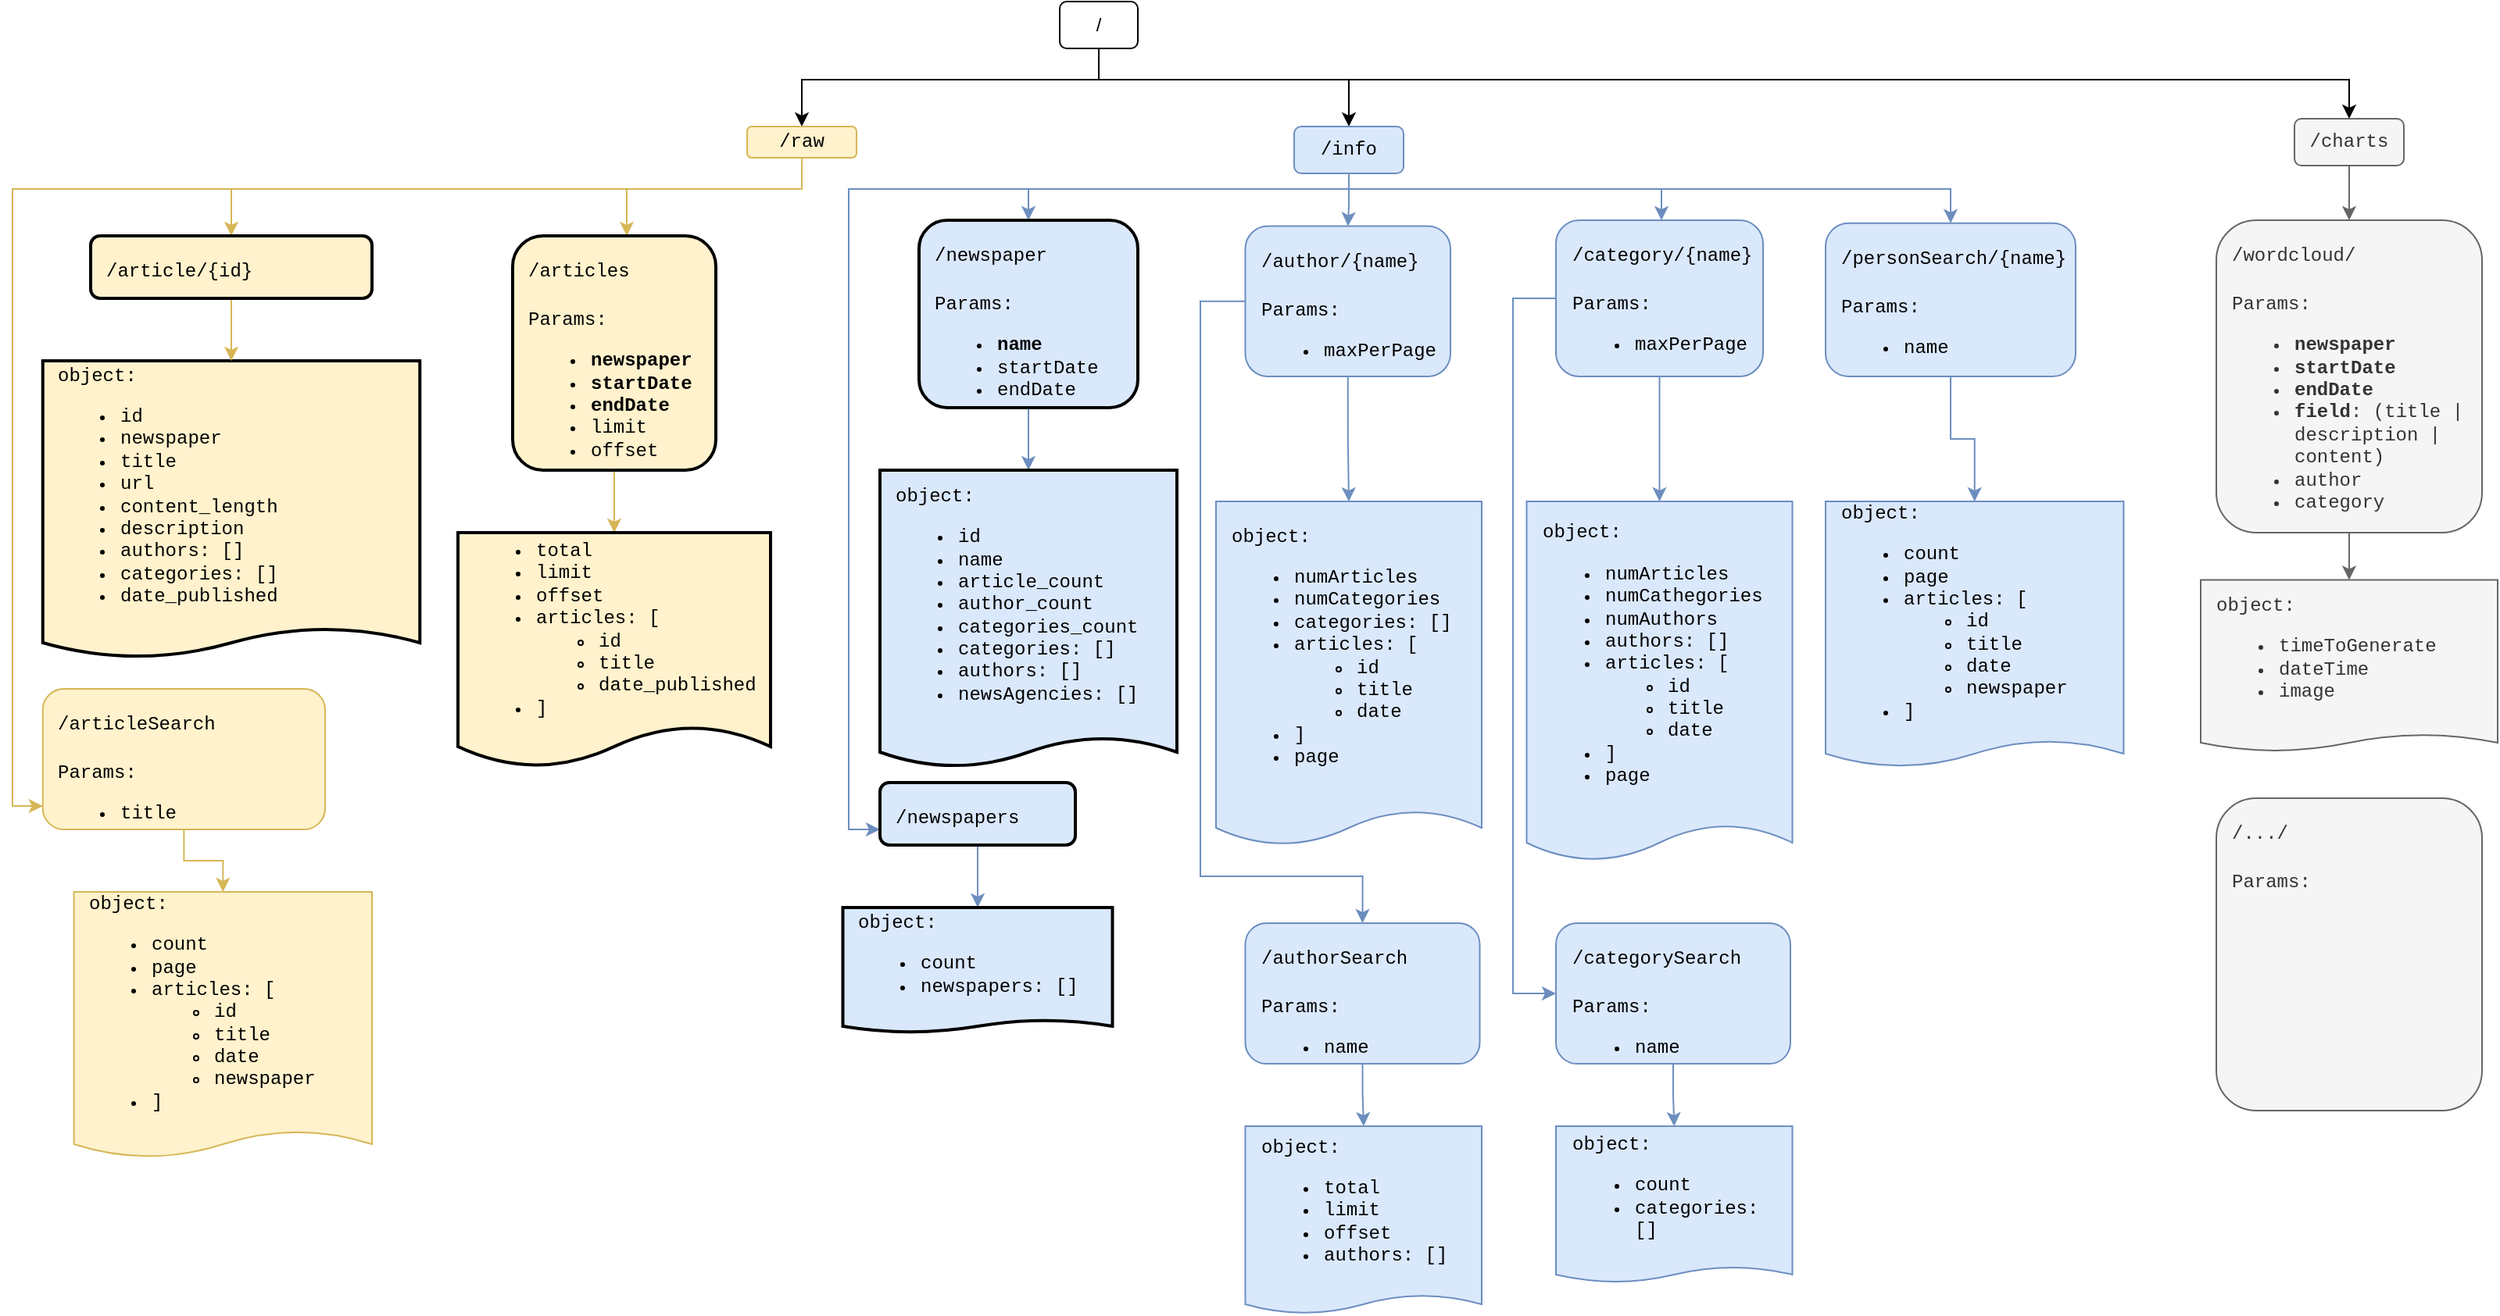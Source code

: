 <mxfile version="21.7.5" type="device" pages="2">
  <diagram name="endpoints-map" id="2c0d36ab-eaac-3732-788b-9136903baeff">
    <mxGraphModel dx="3187.5" dy="805" grid="1" gridSize="10" guides="1" tooltips="1" connect="1" arrows="0" fold="1" page="1" pageScale="1.5" pageWidth="1169" pageHeight="827" background="none" math="0" shadow="0">
      <root>
        <mxCell id="0" />
        <mxCell id="1" parent="0" />
        <mxCell id="FMw90j4V7oVWt1J_6NKN-136" style="edgeStyle=orthogonalEdgeStyle;rounded=0;orthogonalLoop=1;jettySize=auto;html=1;" parent="1" source="FMw90j4V7oVWt1J_6NKN-123" target="FMw90j4V7oVWt1J_6NKN-126" edge="1">
          <mxGeometry relative="1" as="geometry">
            <Array as="points">
              <mxPoint x="685" y="130" />
              <mxPoint x="495" y="130" />
            </Array>
          </mxGeometry>
        </mxCell>
        <mxCell id="FMw90j4V7oVWt1J_6NKN-141" style="edgeStyle=orthogonalEdgeStyle;rounded=0;orthogonalLoop=1;jettySize=auto;html=1;" parent="1" source="FMw90j4V7oVWt1J_6NKN-123" target="FMw90j4V7oVWt1J_6NKN-139" edge="1">
          <mxGeometry relative="1" as="geometry">
            <Array as="points">
              <mxPoint x="685" y="130" />
              <mxPoint x="845" y="130" />
            </Array>
          </mxGeometry>
        </mxCell>
        <mxCell id="FMw90j4V7oVWt1J_6NKN-183" style="edgeStyle=orthogonalEdgeStyle;rounded=0;orthogonalLoop=1;jettySize=auto;html=1;exitX=0.5;exitY=1;exitDx=0;exitDy=0;entryX=0.5;entryY=0;entryDx=0;entryDy=0;" parent="1" source="FMw90j4V7oVWt1J_6NKN-123" target="FMw90j4V7oVWt1J_6NKN-182" edge="1">
          <mxGeometry relative="1" as="geometry">
            <Array as="points">
              <mxPoint x="685" y="130" />
              <mxPoint x="1485" y="130" />
            </Array>
          </mxGeometry>
        </mxCell>
        <mxCell id="FMw90j4V7oVWt1J_6NKN-123" value="/" style="rounded=1;whiteSpace=wrap;html=1;" parent="1" vertex="1">
          <mxGeometry x="660" y="80" width="50" height="30" as="geometry" />
        </mxCell>
        <mxCell id="FMw90j4V7oVWt1J_6NKN-134" style="edgeStyle=orthogonalEdgeStyle;rounded=0;orthogonalLoop=1;jettySize=auto;html=1;entryX=0.5;entryY=0;entryDx=0;entryDy=0;exitX=0.5;exitY=1;exitDx=0;exitDy=0;fillColor=#fff2cc;strokeColor=#d6b656;" parent="1" source="FMw90j4V7oVWt1J_6NKN-126" target="FMw90j4V7oVWt1J_6NKN-131" edge="1">
          <mxGeometry relative="1" as="geometry">
            <Array as="points">
              <mxPoint x="495" y="200" />
              <mxPoint x="130" y="200" />
            </Array>
          </mxGeometry>
        </mxCell>
        <mxCell id="FMw90j4V7oVWt1J_6NKN-135" style="edgeStyle=orthogonalEdgeStyle;rounded=0;orthogonalLoop=1;jettySize=auto;html=1;fillColor=#fff2cc;strokeColor=#d6b656;" parent="1" source="FMw90j4V7oVWt1J_6NKN-126" target="FMw90j4V7oVWt1J_6NKN-127" edge="1">
          <mxGeometry relative="1" as="geometry">
            <Array as="points">
              <mxPoint x="495" y="200" />
              <mxPoint x="383" y="200" />
            </Array>
          </mxGeometry>
        </mxCell>
        <mxCell id="FMw90j4V7oVWt1J_6NKN-163" style="edgeStyle=orthogonalEdgeStyle;rounded=0;orthogonalLoop=1;jettySize=auto;html=1;exitX=0.5;exitY=1;exitDx=0;exitDy=0;fillColor=#fff2cc;strokeColor=#d6b656;" parent="1" source="FMw90j4V7oVWt1J_6NKN-126" target="FMw90j4V7oVWt1J_6NKN-162" edge="1">
          <mxGeometry relative="1" as="geometry">
            <Array as="points">
              <mxPoint x="495" y="200" />
              <mxPoint x="-10" y="200" />
              <mxPoint x="-10" y="595" />
            </Array>
          </mxGeometry>
        </mxCell>
        <mxCell id="FMw90j4V7oVWt1J_6NKN-126" value="/raw" style="rounded=1;whiteSpace=wrap;html=1;fontFamily=Courier New;fillColor=#fff2cc;strokeColor=#d6b656;" parent="1" vertex="1">
          <mxGeometry x="460" y="160" width="70" height="20" as="geometry" />
        </mxCell>
        <mxCell id="FMw90j4V7oVWt1J_6NKN-138" style="edgeStyle=orthogonalEdgeStyle;rounded=0;orthogonalLoop=1;jettySize=auto;html=1;fillColor=#fff2cc;strokeColor=#d6b656;" parent="1" source="FMw90j4V7oVWt1J_6NKN-127" target="FMw90j4V7oVWt1J_6NKN-137" edge="1">
          <mxGeometry relative="1" as="geometry" />
        </mxCell>
        <mxCell id="FMw90j4V7oVWt1J_6NKN-127" value="&lt;font face=&quot;Courier New&quot;&gt;/articles&lt;br&gt;&lt;br&gt;Params:&lt;br&gt;&lt;ul&gt;&lt;li&gt;&lt;font face=&quot;Courier New&quot;&gt;&lt;b&gt;newspaper&lt;/b&gt;&lt;/font&gt;&lt;/li&gt;&lt;li&gt;&lt;b&gt;startDate&lt;/b&gt;&lt;/li&gt;&lt;li&gt;&lt;b&gt;endDate&lt;/b&gt;&lt;/li&gt;&lt;li&gt;limit&lt;/li&gt;&lt;li&gt;offset&lt;/li&gt;&lt;/ul&gt;&lt;/font&gt;" style="rounded=1;whiteSpace=wrap;html=1;align=left;horizontal=1;verticalAlign=top;spacing=10;fillColor=#fff2cc;strokeColor=#000000;strokeWidth=2;" parent="1" vertex="1">
          <mxGeometry x="310" y="230" width="130" height="150" as="geometry" />
        </mxCell>
        <mxCell id="FMw90j4V7oVWt1J_6NKN-130" value="object:&lt;br&gt;&lt;ul&gt;&lt;li&gt;id&lt;/li&gt;&lt;li&gt;newspaper&lt;/li&gt;&lt;li&gt;title&lt;/li&gt;&lt;li&gt;url&lt;/li&gt;&lt;li&gt;content_length&lt;/li&gt;&lt;li&gt;description&lt;/li&gt;&lt;li&gt;authors: []&lt;/li&gt;&lt;li&gt;categories: []&lt;/li&gt;&lt;li&gt;date_published&lt;/li&gt;&lt;/ul&gt;" style="shape=document;whiteSpace=wrap;html=1;boundedLbl=1;align=left;spacing=10;fontFamily=Courier New;size=0.1;fillColor=#fff2cc;strokeColor=#000000;strokeWidth=2;" parent="1" vertex="1">
          <mxGeometry x="9.38" y="310" width="241.25" height="190" as="geometry" />
        </mxCell>
        <mxCell id="FMw90j4V7oVWt1J_6NKN-132" style="edgeStyle=orthogonalEdgeStyle;rounded=0;orthogonalLoop=1;jettySize=auto;html=1;entryX=0.5;entryY=0;entryDx=0;entryDy=0;fillColor=#fff2cc;strokeColor=#d6b656;" parent="1" source="FMw90j4V7oVWt1J_6NKN-131" target="FMw90j4V7oVWt1J_6NKN-130" edge="1">
          <mxGeometry relative="1" as="geometry" />
        </mxCell>
        <mxCell id="FMw90j4V7oVWt1J_6NKN-131" value="&lt;font face=&quot;Courier New&quot;&gt;/article/{id}&lt;br&gt;&lt;/font&gt;" style="rounded=1;whiteSpace=wrap;html=1;align=left;horizontal=1;verticalAlign=top;spacing=10;fillColor=#fff2cc;strokeColor=#000000;strokeWidth=2;" parent="1" vertex="1">
          <mxGeometry x="40" y="230" width="180" height="40" as="geometry" />
        </mxCell>
        <mxCell id="FMw90j4V7oVWt1J_6NKN-137" value="&lt;ul&gt;&lt;li&gt;total&lt;/li&gt;&lt;li&gt;limit&lt;/li&gt;&lt;li&gt;offset&lt;/li&gt;&lt;li&gt;articles: [&lt;/li&gt;&lt;ul&gt;&lt;li&gt;id&lt;/li&gt;&lt;li&gt;title&lt;/li&gt;&lt;li&gt;date_published&lt;/li&gt;&lt;/ul&gt;&lt;li&gt;]&lt;/li&gt;&lt;/ul&gt;" style="shape=document;whiteSpace=wrap;html=1;boundedLbl=1;align=left;spacing=10;fontFamily=Courier New;size=0.174;fillColor=#fff2cc;strokeColor=#000000;strokeWidth=2;" parent="1" vertex="1">
          <mxGeometry x="275" y="420" width="200" height="150" as="geometry" />
        </mxCell>
        <mxCell id="FMw90j4V7oVWt1J_6NKN-146" style="edgeStyle=orthogonalEdgeStyle;rounded=0;orthogonalLoop=1;jettySize=auto;html=1;entryX=0.5;entryY=0;entryDx=0;entryDy=0;fillColor=#dae8fc;strokeColor=#6c8ebf;" parent="1" source="FMw90j4V7oVWt1J_6NKN-139" target="FMw90j4V7oVWt1J_6NKN-140" edge="1">
          <mxGeometry relative="1" as="geometry">
            <Array as="points">
              <mxPoint x="845" y="200" />
              <mxPoint x="640" y="200" />
            </Array>
          </mxGeometry>
        </mxCell>
        <mxCell id="FMw90j4V7oVWt1J_6NKN-155" style="edgeStyle=orthogonalEdgeStyle;rounded=0;orthogonalLoop=1;jettySize=auto;html=1;exitX=0.5;exitY=1;exitDx=0;exitDy=0;fillColor=#dae8fc;strokeColor=#6c8ebf;" parent="1" source="FMw90j4V7oVWt1J_6NKN-139" target="FMw90j4V7oVWt1J_6NKN-147" edge="1">
          <mxGeometry relative="1" as="geometry" />
        </mxCell>
        <mxCell id="FMw90j4V7oVWt1J_6NKN-160" style="edgeStyle=orthogonalEdgeStyle;rounded=0;orthogonalLoop=1;jettySize=auto;html=1;exitX=0.5;exitY=1;exitDx=0;exitDy=0;fillColor=#dae8fc;strokeColor=#6c8ebf;" parent="1" source="FMw90j4V7oVWt1J_6NKN-139" target="FMw90j4V7oVWt1J_6NKN-157" edge="1">
          <mxGeometry relative="1" as="geometry">
            <Array as="points">
              <mxPoint x="845" y="200" />
              <mxPoint x="1045" y="200" />
            </Array>
          </mxGeometry>
        </mxCell>
        <mxCell id="FMw90j4V7oVWt1J_6NKN-179" style="edgeStyle=orthogonalEdgeStyle;rounded=0;orthogonalLoop=1;jettySize=auto;html=1;exitX=0.5;exitY=1;exitDx=0;exitDy=0;fillColor=#dae8fc;strokeColor=#6c8ebf;" parent="1" source="FMw90j4V7oVWt1J_6NKN-139" target="FMw90j4V7oVWt1J_6NKN-161" edge="1">
          <mxGeometry relative="1" as="geometry">
            <Array as="points">
              <mxPoint x="845" y="200" />
              <mxPoint x="1230" y="200" />
            </Array>
          </mxGeometry>
        </mxCell>
        <mxCell id="FMw90j4V7oVWt1J_6NKN-139" value="/info" style="rounded=1;whiteSpace=wrap;fontFamily=Courier New;fillColor=#dae8fc;strokeColor=#6c8ebf;" parent="1" vertex="1">
          <mxGeometry x="810" y="160" width="70" height="30" as="geometry" />
        </mxCell>
        <mxCell id="FMw90j4V7oVWt1J_6NKN-145" style="edgeStyle=orthogonalEdgeStyle;rounded=0;orthogonalLoop=1;jettySize=auto;html=1;fillColor=#dae8fc;strokeColor=#6c8ebf;" parent="1" source="FMw90j4V7oVWt1J_6NKN-140" target="FMw90j4V7oVWt1J_6NKN-143" edge="1">
          <mxGeometry relative="1" as="geometry" />
        </mxCell>
        <mxCell id="FMw90j4V7oVWt1J_6NKN-171" style="edgeStyle=orthogonalEdgeStyle;rounded=0;orthogonalLoop=1;jettySize=auto;html=1;entryX=0;entryY=0.75;entryDx=0;entryDy=0;fillColor=#dae8fc;strokeColor=#6c8ebf;" parent="1" target="FMw90j4V7oVWt1J_6NKN-169" edge="1">
          <mxGeometry relative="1" as="geometry">
            <mxPoint x="845" y="190" as="sourcePoint" />
            <Array as="points">
              <mxPoint x="845" y="200" />
              <mxPoint x="525" y="200" />
              <mxPoint x="525" y="610" />
            </Array>
          </mxGeometry>
        </mxCell>
        <mxCell id="FMw90j4V7oVWt1J_6NKN-140" value="&lt;font face=&quot;Courier New&quot;&gt;/newspaper&lt;br&gt;&lt;br&gt;Params:&lt;br&gt;&lt;ul&gt;&lt;li&gt;&lt;font face=&quot;Courier New&quot;&gt;&lt;b&gt;name&lt;/b&gt;&lt;/font&gt;&lt;/li&gt;&lt;li&gt;&lt;font face=&quot;Courier New&quot;&gt;startDate&lt;/font&gt;&lt;/li&gt;&lt;li&gt;&lt;font face=&quot;Courier New&quot;&gt;endDate&lt;/font&gt;&lt;/li&gt;&lt;/ul&gt;&lt;/font&gt;" style="rounded=1;whiteSpace=wrap;html=1;align=left;horizontal=1;verticalAlign=top;spacing=10;fillColor=#dae8fc;strokeColor=default;strokeWidth=2;" parent="1" vertex="1">
          <mxGeometry x="570" y="220" width="140" height="120" as="geometry" />
        </mxCell>
        <mxCell id="FMw90j4V7oVWt1J_6NKN-143" value="object:&lt;br&gt;&lt;ul&gt;&lt;li&gt;id&lt;/li&gt;&lt;li&gt;name&lt;/li&gt;&lt;li&gt;article_count&lt;/li&gt;&lt;li&gt;author_count&lt;/li&gt;&lt;li&gt;categories_count&lt;/li&gt;&lt;li&gt;categories: []&lt;/li&gt;&lt;li&gt;authors: []&lt;/li&gt;&lt;li&gt;newsAgencies: []&lt;/li&gt;&lt;/ul&gt;" style="shape=document;whiteSpace=wrap;html=1;boundedLbl=1;align=left;spacing=10;fontFamily=Courier New;size=0.1;fillColor=#dae8fc;strokeColor=default;strokeWidth=2;" parent="1" vertex="1">
          <mxGeometry x="545" y="380" width="190" height="190" as="geometry" />
        </mxCell>
        <mxCell id="FMw90j4V7oVWt1J_6NKN-156" style="edgeStyle=orthogonalEdgeStyle;rounded=0;orthogonalLoop=1;jettySize=auto;html=1;exitX=0.5;exitY=1;exitDx=0;exitDy=0;entryX=0.5;entryY=0;entryDx=0;entryDy=0;fillColor=#dae8fc;strokeColor=#6c8ebf;" parent="1" source="FMw90j4V7oVWt1J_6NKN-147" target="FMw90j4V7oVWt1J_6NKN-148" edge="1">
          <mxGeometry relative="1" as="geometry" />
        </mxCell>
        <mxCell id="FMw90j4V7oVWt1J_6NKN-167" style="edgeStyle=orthogonalEdgeStyle;rounded=0;orthogonalLoop=1;jettySize=auto;html=1;exitX=0;exitY=0.5;exitDx=0;exitDy=0;entryX=0.5;entryY=0;entryDx=0;entryDy=0;fillColor=#dae8fc;strokeColor=#6c8ebf;" parent="1" source="FMw90j4V7oVWt1J_6NKN-147" target="FMw90j4V7oVWt1J_6NKN-166" edge="1">
          <mxGeometry relative="1" as="geometry">
            <Array as="points">
              <mxPoint x="750" y="272" />
              <mxPoint x="750" y="640" />
              <mxPoint x="854" y="640" />
            </Array>
          </mxGeometry>
        </mxCell>
        <mxCell id="FMw90j4V7oVWt1J_6NKN-147" value="&lt;font face=&quot;Courier New&quot;&gt;/author/{name}&lt;br&gt;&lt;br&gt;Params:&lt;br&gt;&lt;ul&gt;&lt;li&gt;&lt;font face=&quot;Courier New&quot;&gt;maxPerPage&lt;/font&gt;&lt;/li&gt;&lt;/ul&gt;&lt;/font&gt;" style="rounded=1;whiteSpace=wrap;html=1;align=left;horizontal=1;verticalAlign=top;spacing=10;fillColor=#dae8fc;strokeColor=#6c8ebf;" parent="1" vertex="1">
          <mxGeometry x="778.75" y="223.75" width="131.25" height="96.25" as="geometry" />
        </mxCell>
        <mxCell id="FMw90j4V7oVWt1J_6NKN-148" value="object:&lt;br&gt;&lt;ul&gt;&lt;li&gt;&lt;span style=&quot;background-color: initial;&quot;&gt;numArticles&lt;/span&gt;&lt;br&gt;&lt;/li&gt;&lt;li&gt;numCategories&lt;/li&gt;&lt;li&gt;&lt;span style=&quot;background-color: initial;&quot;&gt;categories: []&lt;/span&gt;&lt;br&gt;&lt;/li&gt;&lt;li&gt;articles: [&lt;/li&gt;&lt;ul&gt;&lt;li&gt;id&lt;/li&gt;&lt;li&gt;title&lt;/li&gt;&lt;li&gt;date&lt;/li&gt;&lt;/ul&gt;&lt;li&gt;]&lt;/li&gt;&lt;li&gt;page&lt;/li&gt;&lt;/ul&gt;" style="shape=document;whiteSpace=wrap;html=1;boundedLbl=1;align=left;spacing=10;fontFamily=Courier New;size=0.1;fillColor=#dae8fc;strokeColor=#6c8ebf;" parent="1" vertex="1">
          <mxGeometry x="760" y="400" width="170" height="220" as="geometry" />
        </mxCell>
        <mxCell id="FMw90j4V7oVWt1J_6NKN-159" style="edgeStyle=orthogonalEdgeStyle;rounded=0;orthogonalLoop=1;jettySize=auto;html=1;exitX=0.5;exitY=1;exitDx=0;exitDy=0;fillColor=#dae8fc;strokeColor=#6c8ebf;" parent="1" source="FMw90j4V7oVWt1J_6NKN-157" target="FMw90j4V7oVWt1J_6NKN-158" edge="1">
          <mxGeometry relative="1" as="geometry" />
        </mxCell>
        <mxCell id="FMw90j4V7oVWt1J_6NKN-189" style="edgeStyle=orthogonalEdgeStyle;rounded=0;orthogonalLoop=1;jettySize=auto;html=1;exitX=0;exitY=0.5;exitDx=0;exitDy=0;entryX=0;entryY=0.5;entryDx=0;entryDy=0;fillColor=#dae8fc;strokeColor=#6c8ebf;" parent="1" source="FMw90j4V7oVWt1J_6NKN-157" target="FMw90j4V7oVWt1J_6NKN-175" edge="1">
          <mxGeometry relative="1" as="geometry">
            <Array as="points">
              <mxPoint x="950" y="270" />
              <mxPoint x="950" y="715" />
            </Array>
          </mxGeometry>
        </mxCell>
        <mxCell id="FMw90j4V7oVWt1J_6NKN-157" value="&lt;font face=&quot;Courier New&quot;&gt;/category/{name}&lt;br&gt;&lt;br&gt;Params:&lt;br&gt;&lt;ul&gt;&lt;li&gt;&lt;font face=&quot;Courier New&quot;&gt;maxPerPage&lt;/font&gt;&lt;/li&gt;&lt;/ul&gt;&lt;/font&gt;" style="rounded=1;whiteSpace=wrap;html=1;align=left;horizontal=1;verticalAlign=top;spacing=10;fillColor=#dae8fc;strokeColor=#6c8ebf;" parent="1" vertex="1">
          <mxGeometry x="977.5" y="220" width="132.5" height="100" as="geometry" />
        </mxCell>
        <mxCell id="FMw90j4V7oVWt1J_6NKN-158" value="object:&lt;br&gt;&lt;ul&gt;&lt;li&gt;numArticles&lt;/li&gt;&lt;li&gt;numCathegories&lt;/li&gt;&lt;li&gt;numAuthors&lt;/li&gt;&lt;li&gt;&lt;span style=&quot;background-color: initial;&quot;&gt;authors: []&lt;/span&gt;&lt;br&gt;&lt;/li&gt;&lt;li&gt;&lt;span style=&quot;background-color: initial;&quot;&gt;articles: [&lt;/span&gt;&lt;/li&gt;&lt;ul&gt;&lt;li&gt;&lt;span style=&quot;background-color: initial;&quot;&gt;id&lt;/span&gt;&lt;/li&gt;&lt;li&gt;&lt;span style=&quot;background-color: initial;&quot;&gt;title&lt;/span&gt;&lt;/li&gt;&lt;li&gt;&lt;span style=&quot;background-color: initial;&quot;&gt;date&lt;/span&gt;&lt;/li&gt;&lt;/ul&gt;&lt;li&gt;&lt;span style=&quot;background-color: initial;&quot;&gt;]&lt;/span&gt;&lt;/li&gt;&lt;li&gt;&lt;span style=&quot;background-color: initial;&quot;&gt;page&lt;/span&gt;&lt;/li&gt;&lt;/ul&gt;" style="shape=document;whiteSpace=wrap;html=1;boundedLbl=1;align=left;spacing=10;fontFamily=Courier New;size=0.1;fillColor=#dae8fc;strokeColor=#6c8ebf;" parent="1" vertex="1">
          <mxGeometry x="958.75" y="400" width="170" height="230" as="geometry" />
        </mxCell>
        <mxCell id="FMw90j4V7oVWt1J_6NKN-178" style="edgeStyle=orthogonalEdgeStyle;rounded=0;orthogonalLoop=1;jettySize=auto;html=1;exitX=0.5;exitY=1;exitDx=0;exitDy=0;fillColor=#dae8fc;strokeColor=#6c8ebf;" parent="1" source="FMw90j4V7oVWt1J_6NKN-161" target="FMw90j4V7oVWt1J_6NKN-177" edge="1">
          <mxGeometry relative="1" as="geometry" />
        </mxCell>
        <mxCell id="FMw90j4V7oVWt1J_6NKN-161" value="&lt;font face=&quot;Courier New&quot;&gt;/personSearch/{name}&lt;br&gt;&lt;br&gt;Params:&lt;br&gt;&lt;ul&gt;&lt;li&gt;name&lt;/li&gt;&lt;/ul&gt;&lt;/font&gt;" style="rounded=1;whiteSpace=wrap;html=1;align=left;horizontal=1;verticalAlign=top;spacing=10;fillColor=#dae8fc;strokeColor=#6c8ebf;" parent="1" vertex="1">
          <mxGeometry x="1150" y="221.88" width="160" height="98.12" as="geometry" />
        </mxCell>
        <mxCell id="FMw90j4V7oVWt1J_6NKN-165" style="edgeStyle=orthogonalEdgeStyle;rounded=0;orthogonalLoop=1;jettySize=auto;html=1;exitX=0.5;exitY=1;exitDx=0;exitDy=0;fillColor=#fff2cc;strokeColor=#d6b656;" parent="1" source="FMw90j4V7oVWt1J_6NKN-162" target="FMw90j4V7oVWt1J_6NKN-164" edge="1">
          <mxGeometry relative="1" as="geometry" />
        </mxCell>
        <mxCell id="FMw90j4V7oVWt1J_6NKN-162" value="&lt;font face=&quot;Courier New&quot;&gt;/articleSearch&lt;br&gt;&lt;br&gt;Params:&lt;br&gt;&lt;ul&gt;&lt;li&gt;&lt;font face=&quot;Courier New&quot;&gt;title&lt;/font&gt;&lt;/li&gt;&lt;/ul&gt;&lt;/font&gt;" style="rounded=1;whiteSpace=wrap;html=1;align=left;horizontal=1;verticalAlign=top;spacing=10;fillColor=#fff2cc;strokeColor=#d6b656;" parent="1" vertex="1">
          <mxGeometry x="9.38" y="520" width="180.62" height="90" as="geometry" />
        </mxCell>
        <mxCell id="FMw90j4V7oVWt1J_6NKN-164" value="object:&lt;br&gt;&lt;ul&gt;&lt;li style=&quot;border-color: var(--border-color);&quot;&gt;count&lt;/li&gt;&lt;li style=&quot;border-color: var(--border-color);&quot;&gt;page&lt;/li&gt;&lt;li style=&quot;border-color: var(--border-color);&quot;&gt;articles: [&lt;/li&gt;&lt;ul style=&quot;border-color: var(--border-color);&quot;&gt;&lt;li style=&quot;border-color: var(--border-color);&quot;&gt;id&lt;/li&gt;&lt;li style=&quot;border-color: var(--border-color);&quot;&gt;title&lt;/li&gt;&lt;li style=&quot;border-color: var(--border-color);&quot;&gt;date&lt;/li&gt;&lt;li style=&quot;border-color: var(--border-color);&quot;&gt;newspaper&lt;/li&gt;&lt;/ul&gt;&lt;li style=&quot;border-color: var(--border-color);&quot;&gt;]&lt;/li&gt;&lt;/ul&gt;" style="shape=document;whiteSpace=wrap;html=1;boundedLbl=1;align=left;spacing=10;fontFamily=Courier New;size=0.1;fillColor=#fff2cc;strokeColor=#d6b656;" parent="1" vertex="1">
          <mxGeometry x="29.3" y="650" width="190.7" height="170" as="geometry" />
        </mxCell>
        <mxCell id="FMw90j4V7oVWt1J_6NKN-173" style="edgeStyle=orthogonalEdgeStyle;rounded=0;orthogonalLoop=1;jettySize=auto;html=1;exitX=0.5;exitY=1;exitDx=0;exitDy=0;fillColor=#dae8fc;strokeColor=#6c8ebf;" parent="1" source="FMw90j4V7oVWt1J_6NKN-166" target="FMw90j4V7oVWt1J_6NKN-168" edge="1">
          <mxGeometry relative="1" as="geometry" />
        </mxCell>
        <mxCell id="FMw90j4V7oVWt1J_6NKN-166" value="&lt;font face=&quot;Courier New&quot;&gt;/authorSearch&lt;br&gt;&lt;br&gt;Params:&lt;br&gt;&lt;ul&gt;&lt;li&gt;&lt;font face=&quot;Courier New&quot;&gt;name&lt;/font&gt;&lt;/li&gt;&lt;/ul&gt;&lt;/font&gt;" style="rounded=1;whiteSpace=wrap;html=1;align=left;horizontal=1;verticalAlign=top;spacing=10;fillColor=#dae8fc;strokeColor=#6c8ebf;" parent="1" vertex="1">
          <mxGeometry x="778.75" y="670" width="150" height="90" as="geometry" />
        </mxCell>
        <mxCell id="FMw90j4V7oVWt1J_6NKN-168" value="object:&lt;br&gt;&lt;ul&gt;&lt;li style=&quot;border-color: var(--border-color);&quot;&gt;total&lt;/li&gt;&lt;li style=&quot;border-color: var(--border-color);&quot;&gt;limit&lt;/li&gt;&lt;li style=&quot;border-color: var(--border-color);&quot;&gt;offset&lt;/li&gt;&lt;li style=&quot;border-color: var(--border-color);&quot;&gt;authors: []&lt;/li&gt;&lt;/ul&gt;" style="shape=document;whiteSpace=wrap;html=1;boundedLbl=1;align=left;spacing=10;fontFamily=Courier New;size=0.1;fillColor=#dae8fc;strokeColor=#6c8ebf;" parent="1" vertex="1">
          <mxGeometry x="778.75" y="800" width="151.25" height="120" as="geometry" />
        </mxCell>
        <mxCell id="FMw90j4V7oVWt1J_6NKN-172" style="edgeStyle=orthogonalEdgeStyle;rounded=0;orthogonalLoop=1;jettySize=auto;html=1;exitX=0.5;exitY=1;exitDx=0;exitDy=0;fillColor=#dae8fc;strokeColor=#6c8ebf;" parent="1" source="FMw90j4V7oVWt1J_6NKN-169" target="FMw90j4V7oVWt1J_6NKN-170" edge="1">
          <mxGeometry relative="1" as="geometry" />
        </mxCell>
        <mxCell id="FMw90j4V7oVWt1J_6NKN-169" value="&lt;font face=&quot;Courier New&quot;&gt;/newspapers&lt;br&gt;&lt;/font&gt;" style="rounded=1;whiteSpace=wrap;html=1;align=left;horizontal=1;verticalAlign=top;spacing=10;fillColor=#dae8fc;strokeColor=#000000;strokeWidth=2;" parent="1" vertex="1">
          <mxGeometry x="545" y="580" width="125" height="40" as="geometry" />
        </mxCell>
        <mxCell id="FMw90j4V7oVWt1J_6NKN-170" value="object:&lt;br&gt;&lt;ul&gt;&lt;li style=&quot;border-color: var(--border-color);&quot;&gt;count&lt;/li&gt;&lt;li style=&quot;border-color: var(--border-color);&quot;&gt;newspapers: []&lt;/li&gt;&lt;/ul&gt;" style="shape=document;whiteSpace=wrap;html=1;boundedLbl=1;align=left;spacing=10;fontFamily=Courier New;size=0.1;fillColor=#dae8fc;strokeColor=#000000;strokeWidth=2;" parent="1" vertex="1">
          <mxGeometry x="521.25" y="660" width="172.5" height="80" as="geometry" />
        </mxCell>
        <mxCell id="FMw90j4V7oVWt1J_6NKN-174" style="edgeStyle=orthogonalEdgeStyle;rounded=0;orthogonalLoop=1;jettySize=auto;html=1;exitX=0.5;exitY=1;exitDx=0;exitDy=0;fillColor=#dae8fc;strokeColor=#6c8ebf;" parent="1" source="FMw90j4V7oVWt1J_6NKN-175" target="FMw90j4V7oVWt1J_6NKN-176" edge="1">
          <mxGeometry relative="1" as="geometry" />
        </mxCell>
        <mxCell id="FMw90j4V7oVWt1J_6NKN-175" value="&lt;font face=&quot;Courier New&quot;&gt;/categorySearch&lt;br&gt;&lt;br&gt;Params:&lt;br&gt;&lt;ul&gt;&lt;li&gt;&lt;font face=&quot;Courier New&quot;&gt;name&lt;/font&gt;&lt;/li&gt;&lt;/ul&gt;&lt;/font&gt;" style="rounded=1;whiteSpace=wrap;html=1;align=left;horizontal=1;verticalAlign=top;spacing=10;fillColor=#dae8fc;strokeColor=#6c8ebf;" parent="1" vertex="1">
          <mxGeometry x="977.5" y="670" width="150" height="90" as="geometry" />
        </mxCell>
        <mxCell id="FMw90j4V7oVWt1J_6NKN-176" value="object:&lt;br&gt;&lt;ul&gt;&lt;li style=&quot;border-color: var(--border-color);&quot;&gt;count&lt;/li&gt;&lt;li style=&quot;border-color: var(--border-color);&quot;&gt;categories: []&lt;/li&gt;&lt;/ul&gt;" style="shape=document;whiteSpace=wrap;html=1;boundedLbl=1;align=left;spacing=10;fontFamily=Courier New;size=0.1;fillColor=#dae8fc;strokeColor=#6c8ebf;" parent="1" vertex="1">
          <mxGeometry x="977.5" y="800" width="151.25" height="100" as="geometry" />
        </mxCell>
        <mxCell id="FMw90j4V7oVWt1J_6NKN-177" value="object:&lt;br&gt;&lt;ul&gt;&lt;li style=&quot;border-color: var(--border-color);&quot;&gt;count&lt;/li&gt;&lt;li style=&quot;border-color: var(--border-color);&quot;&gt;page&lt;/li&gt;&lt;li style=&quot;border-color: var(--border-color);&quot;&gt;articles: [&lt;/li&gt;&lt;ul style=&quot;border-color: var(--border-color);&quot;&gt;&lt;li style=&quot;border-color: var(--border-color);&quot;&gt;id&lt;/li&gt;&lt;li style=&quot;border-color: var(--border-color);&quot;&gt;title&lt;/li&gt;&lt;li style=&quot;border-color: var(--border-color);&quot;&gt;date&lt;/li&gt;&lt;li style=&quot;border-color: var(--border-color);&quot;&gt;newspaper&lt;/li&gt;&lt;/ul&gt;&lt;li style=&quot;border-color: var(--border-color);&quot;&gt;]&lt;/li&gt;&lt;/ul&gt;" style="shape=document;whiteSpace=wrap;html=1;boundedLbl=1;align=left;spacing=10;fontFamily=Courier New;size=0.1;fillColor=#dae8fc;strokeColor=#6c8ebf;" parent="1" vertex="1">
          <mxGeometry x="1150" y="400" width="190.7" height="170" as="geometry" />
        </mxCell>
        <mxCell id="FMw90j4V7oVWt1J_6NKN-186" style="edgeStyle=orthogonalEdgeStyle;rounded=0;orthogonalLoop=1;jettySize=auto;html=1;exitX=0.5;exitY=1;exitDx=0;exitDy=0;fillColor=#f5f5f5;strokeColor=#666666;" parent="1" source="FMw90j4V7oVWt1J_6NKN-181" target="FMw90j4V7oVWt1J_6NKN-184" edge="1">
          <mxGeometry relative="1" as="geometry" />
        </mxCell>
        <mxCell id="FMw90j4V7oVWt1J_6NKN-181" value="&lt;font face=&quot;Courier New&quot;&gt;/wordcloud/&lt;br&gt;&lt;br&gt;Params:&lt;br&gt;&lt;ul&gt;&lt;li&gt;&lt;b&gt;newspaper&lt;/b&gt;&lt;/li&gt;&lt;li&gt;&lt;b&gt;startDate&lt;/b&gt;&lt;/li&gt;&lt;li&gt;&lt;b&gt;endDate&lt;/b&gt;&lt;/li&gt;&lt;li&gt;&lt;b&gt;field&lt;/b&gt;: (title | description | content)&lt;/li&gt;&lt;li&gt;author&lt;/li&gt;&lt;li&gt;category&lt;/li&gt;&lt;/ul&gt;&lt;/font&gt;" style="rounded=1;whiteSpace=wrap;html=1;align=left;horizontal=1;verticalAlign=top;spacing=10;fillColor=#f5f5f5;strokeColor=#666666;fontColor=#333333;" parent="1" vertex="1">
          <mxGeometry x="1400" y="220" width="170" height="200" as="geometry" />
        </mxCell>
        <mxCell id="FMw90j4V7oVWt1J_6NKN-185" style="edgeStyle=orthogonalEdgeStyle;rounded=0;orthogonalLoop=1;jettySize=auto;html=1;exitX=0.5;exitY=1;exitDx=0;exitDy=0;fillColor=#f5f5f5;strokeColor=#666666;" parent="1" source="FMw90j4V7oVWt1J_6NKN-182" target="FMw90j4V7oVWt1J_6NKN-181" edge="1">
          <mxGeometry relative="1" as="geometry" />
        </mxCell>
        <mxCell id="FMw90j4V7oVWt1J_6NKN-182" value="/charts" style="rounded=1;whiteSpace=wrap;fontFamily=Courier New;fillColor=#f5f5f5;strokeColor=#666666;fontColor=#333333;" parent="1" vertex="1">
          <mxGeometry x="1450" y="155" width="70" height="30" as="geometry" />
        </mxCell>
        <mxCell id="FMw90j4V7oVWt1J_6NKN-184" value="object:&lt;br&gt;&lt;ul&gt;&lt;li style=&quot;border-color: var(--border-color);&quot;&gt;timeToGenerate&lt;/li&gt;&lt;li style=&quot;border-color: var(--border-color);&quot;&gt;dateTime&lt;/li&gt;&lt;li style=&quot;border-color: var(--border-color);&quot;&gt;image&lt;/li&gt;&lt;/ul&gt;" style="shape=document;whiteSpace=wrap;html=1;boundedLbl=1;align=left;spacing=10;fontFamily=Courier New;size=0.1;fillColor=#f5f5f5;strokeColor=#666666;fontColor=#333333;" parent="1" vertex="1">
          <mxGeometry x="1390" y="450.25" width="190" height="109.75" as="geometry" />
        </mxCell>
        <mxCell id="FMw90j4V7oVWt1J_6NKN-187" value="&lt;font face=&quot;Courier New&quot;&gt;/.../&lt;br&gt;&lt;br&gt;Params:&lt;br&gt;&lt;/font&gt;" style="rounded=1;whiteSpace=wrap;html=1;align=left;horizontal=1;verticalAlign=top;spacing=10;fillColor=#f5f5f5;strokeColor=#666666;fontColor=#333333;" parent="1" vertex="1">
          <mxGeometry x="1400" y="590" width="170" height="200" as="geometry" />
        </mxCell>
      </root>
    </mxGraphModel>
  </diagram>
  <diagram id="mbmenafactHqgc1QEl-8" name="db">
    <mxGraphModel dx="1434" dy="754" grid="1" gridSize="10" guides="1" tooltips="1" connect="1" arrows="1" fold="1" page="1" pageScale="1" pageWidth="850" pageHeight="1100" math="0" shadow="0">
      <root>
        <mxCell id="0" />
        <mxCell id="1" parent="0" />
        <mxCell id="jQ6IvkMyWI3WrPZvhZO2-1" value="newspapers" style="shape=table;startSize=30;container=1;collapsible=1;childLayout=tableLayout;fixedRows=1;rowLines=0;fontStyle=1;align=center;resizeLast=1;html=1;" parent="1" vertex="1">
          <mxGeometry x="140" y="280" width="180" height="150" as="geometry" />
        </mxCell>
        <mxCell id="jQ6IvkMyWI3WrPZvhZO2-2" value="" style="shape=tableRow;horizontal=0;startSize=0;swimlaneHead=0;swimlaneBody=0;fillColor=none;collapsible=0;dropTarget=0;points=[[0,0.5],[1,0.5]];portConstraint=eastwest;top=0;left=0;right=0;bottom=1;" parent="jQ6IvkMyWI3WrPZvhZO2-1" vertex="1">
          <mxGeometry y="30" width="180" height="30" as="geometry" />
        </mxCell>
        <mxCell id="jQ6IvkMyWI3WrPZvhZO2-3" value="PK" style="shape=partialRectangle;connectable=0;fillColor=none;top=0;left=0;bottom=0;right=0;fontStyle=1;overflow=hidden;whiteSpace=wrap;html=1;" parent="jQ6IvkMyWI3WrPZvhZO2-2" vertex="1">
          <mxGeometry width="30" height="30" as="geometry">
            <mxRectangle width="30" height="30" as="alternateBounds" />
          </mxGeometry>
        </mxCell>
        <mxCell id="jQ6IvkMyWI3WrPZvhZO2-4" value="id" style="shape=partialRectangle;connectable=0;fillColor=none;top=0;left=0;bottom=0;right=0;align=left;spacingLeft=6;fontStyle=5;overflow=hidden;whiteSpace=wrap;html=1;" parent="jQ6IvkMyWI3WrPZvhZO2-2" vertex="1">
          <mxGeometry x="30" width="150" height="30" as="geometry">
            <mxRectangle width="150" height="30" as="alternateBounds" />
          </mxGeometry>
        </mxCell>
        <mxCell id="jQ6IvkMyWI3WrPZvhZO2-5" value="" style="shape=tableRow;horizontal=0;startSize=0;swimlaneHead=0;swimlaneBody=0;fillColor=none;collapsible=0;dropTarget=0;points=[[0,0.5],[1,0.5]];portConstraint=eastwest;top=0;left=0;right=0;bottom=0;" parent="jQ6IvkMyWI3WrPZvhZO2-1" vertex="1">
          <mxGeometry y="60" width="180" height="30" as="geometry" />
        </mxCell>
        <mxCell id="jQ6IvkMyWI3WrPZvhZO2-6" value="text" style="shape=partialRectangle;connectable=0;fillColor=none;top=0;left=0;bottom=0;right=0;editable=1;overflow=hidden;whiteSpace=wrap;html=1;" parent="jQ6IvkMyWI3WrPZvhZO2-5" vertex="1">
          <mxGeometry width="30" height="30" as="geometry">
            <mxRectangle width="30" height="30" as="alternateBounds" />
          </mxGeometry>
        </mxCell>
        <mxCell id="jQ6IvkMyWI3WrPZvhZO2-7" value="name" style="shape=partialRectangle;connectable=0;fillColor=none;top=0;left=0;bottom=0;right=0;align=left;spacingLeft=6;overflow=hidden;whiteSpace=wrap;html=1;" parent="jQ6IvkMyWI3WrPZvhZO2-5" vertex="1">
          <mxGeometry x="30" width="150" height="30" as="geometry">
            <mxRectangle width="150" height="30" as="alternateBounds" />
          </mxGeometry>
        </mxCell>
        <mxCell id="jQ6IvkMyWI3WrPZvhZO2-8" value="" style="shape=tableRow;horizontal=0;startSize=0;swimlaneHead=0;swimlaneBody=0;fillColor=none;collapsible=0;dropTarget=0;points=[[0,0.5],[1,0.5]];portConstraint=eastwest;top=0;left=0;right=0;bottom=0;" parent="jQ6IvkMyWI3WrPZvhZO2-1" vertex="1">
          <mxGeometry y="90" width="180" height="30" as="geometry" />
        </mxCell>
        <mxCell id="jQ6IvkMyWI3WrPZvhZO2-9" value="date" style="shape=partialRectangle;connectable=0;fillColor=none;top=0;left=0;bottom=0;right=0;editable=1;overflow=hidden;whiteSpace=wrap;html=1;" parent="jQ6IvkMyWI3WrPZvhZO2-8" vertex="1">
          <mxGeometry width="30" height="30" as="geometry">
            <mxRectangle width="30" height="30" as="alternateBounds" />
          </mxGeometry>
        </mxCell>
        <mxCell id="jQ6IvkMyWI3WrPZvhZO2-10" value="min_date" style="shape=partialRectangle;connectable=0;fillColor=none;top=0;left=0;bottom=0;right=0;align=left;spacingLeft=6;overflow=hidden;whiteSpace=wrap;html=1;" parent="jQ6IvkMyWI3WrPZvhZO2-8" vertex="1">
          <mxGeometry x="30" width="150" height="30" as="geometry">
            <mxRectangle width="150" height="30" as="alternateBounds" />
          </mxGeometry>
        </mxCell>
        <mxCell id="jQ6IvkMyWI3WrPZvhZO2-11" value="" style="shape=tableRow;horizontal=0;startSize=0;swimlaneHead=0;swimlaneBody=0;fillColor=none;collapsible=0;dropTarget=0;points=[[0,0.5],[1,0.5]];portConstraint=eastwest;top=0;left=0;right=0;bottom=0;" parent="jQ6IvkMyWI3WrPZvhZO2-1" vertex="1">
          <mxGeometry y="120" width="180" height="30" as="geometry" />
        </mxCell>
        <mxCell id="jQ6IvkMyWI3WrPZvhZO2-12" value="date" style="shape=partialRectangle;connectable=0;fillColor=none;top=0;left=0;bottom=0;right=0;editable=1;overflow=hidden;whiteSpace=wrap;html=1;" parent="jQ6IvkMyWI3WrPZvhZO2-11" vertex="1">
          <mxGeometry width="30" height="30" as="geometry">
            <mxRectangle width="30" height="30" as="alternateBounds" />
          </mxGeometry>
        </mxCell>
        <mxCell id="jQ6IvkMyWI3WrPZvhZO2-13" value="max_date" style="shape=partialRectangle;connectable=0;fillColor=none;top=0;left=0;bottom=0;right=0;align=left;spacingLeft=6;overflow=hidden;whiteSpace=wrap;html=1;" parent="jQ6IvkMyWI3WrPZvhZO2-11" vertex="1">
          <mxGeometry x="30" width="150" height="30" as="geometry">
            <mxRectangle width="150" height="30" as="alternateBounds" />
          </mxGeometry>
        </mxCell>
        <mxCell id="NmIV5_h3FrnaBVL7MIBD-1" value="articles" style="shape=table;startSize=30;container=1;collapsible=1;childLayout=tableLayout;fixedRows=1;rowLines=0;fontStyle=1;align=center;resizeLast=1;html=1;" parent="1" vertex="1">
          <mxGeometry x="440" y="70" width="180" height="270" as="geometry" />
        </mxCell>
        <mxCell id="NmIV5_h3FrnaBVL7MIBD-2" value="" style="shape=tableRow;horizontal=0;startSize=0;swimlaneHead=0;swimlaneBody=0;fillColor=none;collapsible=0;dropTarget=0;points=[[0,0.5],[1,0.5]];portConstraint=eastwest;top=0;left=0;right=0;bottom=1;" parent="NmIV5_h3FrnaBVL7MIBD-1" vertex="1">
          <mxGeometry y="30" width="180" height="30" as="geometry" />
        </mxCell>
        <mxCell id="NmIV5_h3FrnaBVL7MIBD-3" value="PK" style="shape=partialRectangle;connectable=0;fillColor=none;top=0;left=0;bottom=0;right=0;fontStyle=1;overflow=hidden;whiteSpace=wrap;html=1;" parent="NmIV5_h3FrnaBVL7MIBD-2" vertex="1">
          <mxGeometry width="40" height="30" as="geometry">
            <mxRectangle width="40" height="30" as="alternateBounds" />
          </mxGeometry>
        </mxCell>
        <mxCell id="NmIV5_h3FrnaBVL7MIBD-4" value="id" style="shape=partialRectangle;connectable=0;fillColor=none;top=0;left=0;bottom=0;right=0;align=left;spacingLeft=6;fontStyle=5;overflow=hidden;whiteSpace=wrap;html=1;" parent="NmIV5_h3FrnaBVL7MIBD-2" vertex="1">
          <mxGeometry x="40" width="140" height="30" as="geometry">
            <mxRectangle width="140" height="30" as="alternateBounds" />
          </mxGeometry>
        </mxCell>
        <mxCell id="NmIV5_h3FrnaBVL7MIBD-5" value="" style="shape=tableRow;horizontal=0;startSize=0;swimlaneHead=0;swimlaneBody=0;fillColor=none;collapsible=0;dropTarget=0;points=[[0,0.5],[1,0.5]];portConstraint=eastwest;top=0;left=0;right=0;bottom=0;" parent="NmIV5_h3FrnaBVL7MIBD-1" vertex="1">
          <mxGeometry y="60" width="180" height="30" as="geometry" />
        </mxCell>
        <mxCell id="NmIV5_h3FrnaBVL7MIBD-6" value="FK" style="shape=partialRectangle;connectable=0;fillColor=none;top=0;left=0;bottom=0;right=0;editable=1;overflow=hidden;whiteSpace=wrap;html=1;" parent="NmIV5_h3FrnaBVL7MIBD-5" vertex="1">
          <mxGeometry width="40" height="30" as="geometry">
            <mxRectangle width="40" height="30" as="alternateBounds" />
          </mxGeometry>
        </mxCell>
        <mxCell id="NmIV5_h3FrnaBVL7MIBD-7" value="newspaper_id" style="shape=partialRectangle;connectable=0;fillColor=none;top=0;left=0;bottom=0;right=0;align=left;spacingLeft=6;overflow=hidden;whiteSpace=wrap;html=1;" parent="NmIV5_h3FrnaBVL7MIBD-5" vertex="1">
          <mxGeometry x="40" width="140" height="30" as="geometry">
            <mxRectangle width="140" height="30" as="alternateBounds" />
          </mxGeometry>
        </mxCell>
        <mxCell id="NmIV5_h3FrnaBVL7MIBD-8" value="" style="shape=tableRow;horizontal=0;startSize=0;swimlaneHead=0;swimlaneBody=0;fillColor=none;collapsible=0;dropTarget=0;points=[[0,0.5],[1,0.5]];portConstraint=eastwest;top=0;left=0;right=0;bottom=0;" parent="NmIV5_h3FrnaBVL7MIBD-1" vertex="1">
          <mxGeometry y="90" width="180" height="30" as="geometry" />
        </mxCell>
        <mxCell id="NmIV5_h3FrnaBVL7MIBD-9" value="text" style="shape=partialRectangle;connectable=0;fillColor=none;top=0;left=0;bottom=0;right=0;editable=1;overflow=hidden;whiteSpace=wrap;html=1;" parent="NmIV5_h3FrnaBVL7MIBD-8" vertex="1">
          <mxGeometry width="40" height="30" as="geometry">
            <mxRectangle width="40" height="30" as="alternateBounds" />
          </mxGeometry>
        </mxCell>
        <mxCell id="NmIV5_h3FrnaBVL7MIBD-10" value="title" style="shape=partialRectangle;connectable=0;fillColor=none;top=0;left=0;bottom=0;right=0;align=left;spacingLeft=6;overflow=hidden;whiteSpace=wrap;html=1;" parent="NmIV5_h3FrnaBVL7MIBD-8" vertex="1">
          <mxGeometry x="40" width="140" height="30" as="geometry">
            <mxRectangle width="140" height="30" as="alternateBounds" />
          </mxGeometry>
        </mxCell>
        <mxCell id="NmIV5_h3FrnaBVL7MIBD-11" value="" style="shape=tableRow;horizontal=0;startSize=0;swimlaneHead=0;swimlaneBody=0;fillColor=none;collapsible=0;dropTarget=0;points=[[0,0.5],[1,0.5]];portConstraint=eastwest;top=0;left=0;right=0;bottom=0;" parent="NmIV5_h3FrnaBVL7MIBD-1" vertex="1">
          <mxGeometry y="120" width="180" height="30" as="geometry" />
        </mxCell>
        <mxCell id="NmIV5_h3FrnaBVL7MIBD-12" value="text" style="shape=partialRectangle;connectable=0;fillColor=none;top=0;left=0;bottom=0;right=0;editable=1;overflow=hidden;whiteSpace=wrap;html=1;" parent="NmIV5_h3FrnaBVL7MIBD-11" vertex="1">
          <mxGeometry width="40" height="30" as="geometry">
            <mxRectangle width="40" height="30" as="alternateBounds" />
          </mxGeometry>
        </mxCell>
        <mxCell id="NmIV5_h3FrnaBVL7MIBD-13" value="description" style="shape=partialRectangle;connectable=0;fillColor=none;top=0;left=0;bottom=0;right=0;align=left;spacingLeft=6;overflow=hidden;whiteSpace=wrap;html=1;" parent="NmIV5_h3FrnaBVL7MIBD-11" vertex="1">
          <mxGeometry x="40" width="140" height="30" as="geometry">
            <mxRectangle width="140" height="30" as="alternateBounds" />
          </mxGeometry>
        </mxCell>
        <mxCell id="NmIV5_h3FrnaBVL7MIBD-14" value="" style="shape=tableRow;horizontal=0;startSize=0;swimlaneHead=0;swimlaneBody=0;fillColor=none;collapsible=0;dropTarget=0;points=[[0,0.5],[1,0.5]];portConstraint=eastwest;top=0;left=0;right=0;bottom=0;" parent="NmIV5_h3FrnaBVL7MIBD-1" vertex="1">
          <mxGeometry y="150" width="180" height="30" as="geometry" />
        </mxCell>
        <mxCell id="NmIV5_h3FrnaBVL7MIBD-15" value="text" style="shape=partialRectangle;connectable=0;fillColor=none;top=0;left=0;bottom=0;right=0;editable=1;overflow=hidden;whiteSpace=wrap;html=1;" parent="NmIV5_h3FrnaBVL7MIBD-14" vertex="1">
          <mxGeometry width="40" height="30" as="geometry">
            <mxRectangle width="40" height="30" as="alternateBounds" />
          </mxGeometry>
        </mxCell>
        <mxCell id="NmIV5_h3FrnaBVL7MIBD-16" value="url" style="shape=partialRectangle;connectable=0;fillColor=none;top=0;left=0;bottom=0;right=0;align=left;spacingLeft=6;overflow=hidden;whiteSpace=wrap;html=1;" parent="NmIV5_h3FrnaBVL7MIBD-14" vertex="1">
          <mxGeometry x="40" width="140" height="30" as="geometry">
            <mxRectangle width="140" height="30" as="alternateBounds" />
          </mxGeometry>
        </mxCell>
        <mxCell id="NmIV5_h3FrnaBVL7MIBD-17" value="" style="shape=tableRow;horizontal=0;startSize=0;swimlaneHead=0;swimlaneBody=0;fillColor=none;collapsible=0;dropTarget=0;points=[[0,0.5],[1,0.5]];portConstraint=eastwest;top=0;left=0;right=0;bottom=0;" parent="NmIV5_h3FrnaBVL7MIBD-1" vertex="1">
          <mxGeometry y="180" width="180" height="30" as="geometry" />
        </mxCell>
        <mxCell id="NmIV5_h3FrnaBVL7MIBD-18" value="text" style="shape=partialRectangle;connectable=0;fillColor=none;top=0;left=0;bottom=0;right=0;editable=1;overflow=hidden;whiteSpace=wrap;html=1;" parent="NmIV5_h3FrnaBVL7MIBD-17" vertex="1">
          <mxGeometry width="40" height="30" as="geometry">
            <mxRectangle width="40" height="30" as="alternateBounds" />
          </mxGeometry>
        </mxCell>
        <mxCell id="NmIV5_h3FrnaBVL7MIBD-19" value="content" style="shape=partialRectangle;connectable=0;fillColor=none;top=0;left=0;bottom=0;right=0;align=left;spacingLeft=6;overflow=hidden;whiteSpace=wrap;html=1;" parent="NmIV5_h3FrnaBVL7MIBD-17" vertex="1">
          <mxGeometry x="40" width="140" height="30" as="geometry">
            <mxRectangle width="140" height="30" as="alternateBounds" />
          </mxGeometry>
        </mxCell>
        <mxCell id="NmIV5_h3FrnaBVL7MIBD-20" value="" style="shape=tableRow;horizontal=0;startSize=0;swimlaneHead=0;swimlaneBody=0;fillColor=none;collapsible=0;dropTarget=0;points=[[0,0.5],[1,0.5]];portConstraint=eastwest;top=0;left=0;right=0;bottom=0;" parent="NmIV5_h3FrnaBVL7MIBD-1" vertex="1">
          <mxGeometry y="210" width="180" height="30" as="geometry" />
        </mxCell>
        <mxCell id="NmIV5_h3FrnaBVL7MIBD-21" value="date" style="shape=partialRectangle;connectable=0;fillColor=none;top=0;left=0;bottom=0;right=0;editable=1;overflow=hidden;whiteSpace=wrap;html=1;" parent="NmIV5_h3FrnaBVL7MIBD-20" vertex="1">
          <mxGeometry width="40" height="30" as="geometry">
            <mxRectangle width="40" height="30" as="alternateBounds" />
          </mxGeometry>
        </mxCell>
        <mxCell id="NmIV5_h3FrnaBVL7MIBD-22" value="date_created" style="shape=partialRectangle;connectable=0;fillColor=none;top=0;left=0;bottom=0;right=0;align=left;spacingLeft=6;overflow=hidden;whiteSpace=wrap;html=1;" parent="NmIV5_h3FrnaBVL7MIBD-20" vertex="1">
          <mxGeometry x="40" width="140" height="30" as="geometry">
            <mxRectangle width="140" height="30" as="alternateBounds" />
          </mxGeometry>
        </mxCell>
        <mxCell id="NmIV5_h3FrnaBVL7MIBD-24" value="" style="shape=tableRow;horizontal=0;startSize=0;swimlaneHead=0;swimlaneBody=0;fillColor=none;collapsible=0;dropTarget=0;points=[[0,0.5],[1,0.5]];portConstraint=eastwest;top=0;left=0;right=0;bottom=0;" parent="NmIV5_h3FrnaBVL7MIBD-1" vertex="1">
          <mxGeometry y="240" width="180" height="30" as="geometry" />
        </mxCell>
        <mxCell id="NmIV5_h3FrnaBVL7MIBD-25" value="date" style="shape=partialRectangle;connectable=0;fillColor=none;top=0;left=0;bottom=0;right=0;editable=1;overflow=hidden;whiteSpace=wrap;html=1;" parent="NmIV5_h3FrnaBVL7MIBD-24" vertex="1">
          <mxGeometry width="40" height="30" as="geometry">
            <mxRectangle width="40" height="30" as="alternateBounds" />
          </mxGeometry>
        </mxCell>
        <mxCell id="NmIV5_h3FrnaBVL7MIBD-26" value="date_obtained" style="shape=partialRectangle;connectable=0;fillColor=none;top=0;left=0;bottom=0;right=0;align=left;spacingLeft=6;overflow=hidden;whiteSpace=wrap;html=1;" parent="NmIV5_h3FrnaBVL7MIBD-24" vertex="1">
          <mxGeometry x="40" width="140" height="30" as="geometry">
            <mxRectangle width="140" height="30" as="alternateBounds" />
          </mxGeometry>
        </mxCell>
        <mxCell id="NmIV5_h3FrnaBVL7MIBD-33" value="" style="edgeStyle=entityRelationEdgeStyle;fontSize=12;html=1;endArrow=ERoneToMany;rounded=0;exitX=1;exitY=0.5;exitDx=0;exitDy=0;entryX=0;entryY=0.5;entryDx=0;entryDy=0;" parent="1" source="jQ6IvkMyWI3WrPZvhZO2-2" target="NmIV5_h3FrnaBVL7MIBD-5" edge="1">
          <mxGeometry width="100" height="100" relative="1" as="geometry">
            <mxPoint x="310" y="410" as="sourcePoint" />
            <mxPoint x="410" y="310" as="targetPoint" />
          </mxGeometry>
        </mxCell>
        <mxCell id="NmIV5_h3FrnaBVL7MIBD-34" value="articles_categories" style="shape=table;startSize=30;container=1;collapsible=1;childLayout=tableLayout;fixedRows=1;rowLines=0;fontStyle=1;align=center;resizeLast=1;html=1;" parent="1" vertex="1">
          <mxGeometry x="770" y="190" width="180" height="120" as="geometry" />
        </mxCell>
        <mxCell id="NmIV5_h3FrnaBVL7MIBD-35" value="" style="shape=tableRow;horizontal=0;startSize=0;swimlaneHead=0;swimlaneBody=0;fillColor=none;collapsible=0;dropTarget=0;points=[[0,0.5],[1,0.5]];portConstraint=eastwest;top=0;left=0;right=0;bottom=1;" parent="NmIV5_h3FrnaBVL7MIBD-34" vertex="1">
          <mxGeometry y="30" width="180" height="30" as="geometry" />
        </mxCell>
        <mxCell id="NmIV5_h3FrnaBVL7MIBD-36" value="PK" style="shape=partialRectangle;connectable=0;fillColor=none;top=0;left=0;bottom=0;right=0;fontStyle=1;overflow=hidden;whiteSpace=wrap;html=1;" parent="NmIV5_h3FrnaBVL7MIBD-35" vertex="1">
          <mxGeometry width="30" height="30" as="geometry">
            <mxRectangle width="30" height="30" as="alternateBounds" />
          </mxGeometry>
        </mxCell>
        <mxCell id="NmIV5_h3FrnaBVL7MIBD-37" value="id" style="shape=partialRectangle;connectable=0;fillColor=none;top=0;left=0;bottom=0;right=0;align=left;spacingLeft=6;fontStyle=5;overflow=hidden;whiteSpace=wrap;html=1;" parent="NmIV5_h3FrnaBVL7MIBD-35" vertex="1">
          <mxGeometry x="30" width="150" height="30" as="geometry">
            <mxRectangle width="150" height="30" as="alternateBounds" />
          </mxGeometry>
        </mxCell>
        <mxCell id="NmIV5_h3FrnaBVL7MIBD-38" value="" style="shape=tableRow;horizontal=0;startSize=0;swimlaneHead=0;swimlaneBody=0;fillColor=none;collapsible=0;dropTarget=0;points=[[0,0.5],[1,0.5]];portConstraint=eastwest;top=0;left=0;right=0;bottom=0;" parent="NmIV5_h3FrnaBVL7MIBD-34" vertex="1">
          <mxGeometry y="60" width="180" height="30" as="geometry" />
        </mxCell>
        <mxCell id="NmIV5_h3FrnaBVL7MIBD-39" value="FK" style="shape=partialRectangle;connectable=0;fillColor=none;top=0;left=0;bottom=0;right=0;editable=1;overflow=hidden;whiteSpace=wrap;html=1;" parent="NmIV5_h3FrnaBVL7MIBD-38" vertex="1">
          <mxGeometry width="30" height="30" as="geometry">
            <mxRectangle width="30" height="30" as="alternateBounds" />
          </mxGeometry>
        </mxCell>
        <mxCell id="NmIV5_h3FrnaBVL7MIBD-40" value="article_id" style="shape=partialRectangle;connectable=0;fillColor=none;top=0;left=0;bottom=0;right=0;align=left;spacingLeft=6;overflow=hidden;whiteSpace=wrap;html=1;" parent="NmIV5_h3FrnaBVL7MIBD-38" vertex="1">
          <mxGeometry x="30" width="150" height="30" as="geometry">
            <mxRectangle width="150" height="30" as="alternateBounds" />
          </mxGeometry>
        </mxCell>
        <mxCell id="Q7ZQueMM4rIe5zY6Vt_k-11" value="" style="shape=tableRow;horizontal=0;startSize=0;swimlaneHead=0;swimlaneBody=0;fillColor=none;collapsible=0;dropTarget=0;points=[[0,0.5],[1,0.5]];portConstraint=eastwest;top=0;left=0;right=0;bottom=0;" parent="NmIV5_h3FrnaBVL7MIBD-34" vertex="1">
          <mxGeometry y="90" width="180" height="30" as="geometry" />
        </mxCell>
        <mxCell id="Q7ZQueMM4rIe5zY6Vt_k-12" value="FK" style="shape=partialRectangle;connectable=0;fillColor=none;top=0;left=0;bottom=0;right=0;editable=1;overflow=hidden;whiteSpace=wrap;html=1;" parent="Q7ZQueMM4rIe5zY6Vt_k-11" vertex="1">
          <mxGeometry width="30" height="30" as="geometry">
            <mxRectangle width="30" height="30" as="alternateBounds" />
          </mxGeometry>
        </mxCell>
        <mxCell id="Q7ZQueMM4rIe5zY6Vt_k-13" value="category_id" style="shape=partialRectangle;connectable=0;fillColor=none;top=0;left=0;bottom=0;right=0;align=left;spacingLeft=6;overflow=hidden;whiteSpace=wrap;html=1;" parent="Q7ZQueMM4rIe5zY6Vt_k-11" vertex="1">
          <mxGeometry x="30" width="150" height="30" as="geometry">
            <mxRectangle width="150" height="30" as="alternateBounds" />
          </mxGeometry>
        </mxCell>
        <mxCell id="DrXh-l9nkK2nXS3yFvxM-1" value="" style="edgeStyle=entityRelationEdgeStyle;fontSize=12;html=1;endArrow=ERoneToMany;rounded=0;entryX=0;entryY=0.5;entryDx=0;entryDy=0;" parent="1" source="NmIV5_h3FrnaBVL7MIBD-2" target="NmIV5_h3FrnaBVL7MIBD-38" edge="1">
          <mxGeometry width="100" height="100" relative="1" as="geometry">
            <mxPoint x="650" y="370" as="sourcePoint" />
            <mxPoint x="750" y="270" as="targetPoint" />
          </mxGeometry>
        </mxCell>
        <mxCell id="DrXh-l9nkK2nXS3yFvxM-2" value="articles_authors" style="shape=table;startSize=30;container=1;collapsible=1;childLayout=tableLayout;fixedRows=1;rowLines=0;fontStyle=1;align=center;resizeLast=1;html=1;" parent="1" vertex="1">
          <mxGeometry x="770" y="40" width="180" height="120" as="geometry" />
        </mxCell>
        <mxCell id="DrXh-l9nkK2nXS3yFvxM-3" value="" style="shape=tableRow;horizontal=0;startSize=0;swimlaneHead=0;swimlaneBody=0;fillColor=none;collapsible=0;dropTarget=0;points=[[0,0.5],[1,0.5]];portConstraint=eastwest;top=0;left=0;right=0;bottom=1;" parent="DrXh-l9nkK2nXS3yFvxM-2" vertex="1">
          <mxGeometry y="30" width="180" height="30" as="geometry" />
        </mxCell>
        <mxCell id="DrXh-l9nkK2nXS3yFvxM-4" value="PK" style="shape=partialRectangle;connectable=0;fillColor=none;top=0;left=0;bottom=0;right=0;fontStyle=1;overflow=hidden;whiteSpace=wrap;html=1;" parent="DrXh-l9nkK2nXS3yFvxM-3" vertex="1">
          <mxGeometry width="30" height="30" as="geometry">
            <mxRectangle width="30" height="30" as="alternateBounds" />
          </mxGeometry>
        </mxCell>
        <mxCell id="DrXh-l9nkK2nXS3yFvxM-5" value="id" style="shape=partialRectangle;connectable=0;fillColor=none;top=0;left=0;bottom=0;right=0;align=left;spacingLeft=6;fontStyle=5;overflow=hidden;whiteSpace=wrap;html=1;" parent="DrXh-l9nkK2nXS3yFvxM-3" vertex="1">
          <mxGeometry x="30" width="150" height="30" as="geometry">
            <mxRectangle width="150" height="30" as="alternateBounds" />
          </mxGeometry>
        </mxCell>
        <mxCell id="DrXh-l9nkK2nXS3yFvxM-6" value="" style="shape=tableRow;horizontal=0;startSize=0;swimlaneHead=0;swimlaneBody=0;fillColor=none;collapsible=0;dropTarget=0;points=[[0,0.5],[1,0.5]];portConstraint=eastwest;top=0;left=0;right=0;bottom=0;" parent="DrXh-l9nkK2nXS3yFvxM-2" vertex="1">
          <mxGeometry y="60" width="180" height="30" as="geometry" />
        </mxCell>
        <mxCell id="DrXh-l9nkK2nXS3yFvxM-7" value="FK" style="shape=partialRectangle;connectable=0;fillColor=none;top=0;left=0;bottom=0;right=0;editable=1;overflow=hidden;whiteSpace=wrap;html=1;" parent="DrXh-l9nkK2nXS3yFvxM-6" vertex="1">
          <mxGeometry width="30" height="30" as="geometry">
            <mxRectangle width="30" height="30" as="alternateBounds" />
          </mxGeometry>
        </mxCell>
        <mxCell id="DrXh-l9nkK2nXS3yFvxM-8" value="article_id" style="shape=partialRectangle;connectable=0;fillColor=none;top=0;left=0;bottom=0;right=0;align=left;spacingLeft=6;overflow=hidden;whiteSpace=wrap;html=1;" parent="DrXh-l9nkK2nXS3yFvxM-6" vertex="1">
          <mxGeometry x="30" width="150" height="30" as="geometry">
            <mxRectangle width="150" height="30" as="alternateBounds" />
          </mxGeometry>
        </mxCell>
        <mxCell id="DrXh-l9nkK2nXS3yFvxM-9" value="" style="shape=tableRow;horizontal=0;startSize=0;swimlaneHead=0;swimlaneBody=0;fillColor=none;collapsible=0;dropTarget=0;points=[[0,0.5],[1,0.5]];portConstraint=eastwest;top=0;left=0;right=0;bottom=0;" parent="DrXh-l9nkK2nXS3yFvxM-2" vertex="1">
          <mxGeometry y="90" width="180" height="30" as="geometry" />
        </mxCell>
        <mxCell id="DrXh-l9nkK2nXS3yFvxM-10" value="FK" style="shape=partialRectangle;connectable=0;fillColor=none;top=0;left=0;bottom=0;right=0;editable=1;overflow=hidden;whiteSpace=wrap;html=1;" parent="DrXh-l9nkK2nXS3yFvxM-9" vertex="1">
          <mxGeometry width="30" height="30" as="geometry">
            <mxRectangle width="30" height="30" as="alternateBounds" />
          </mxGeometry>
        </mxCell>
        <mxCell id="DrXh-l9nkK2nXS3yFvxM-11" value="author_id" style="shape=partialRectangle;connectable=0;fillColor=none;top=0;left=0;bottom=0;right=0;align=left;spacingLeft=6;overflow=hidden;whiteSpace=wrap;html=1;" parent="DrXh-l9nkK2nXS3yFvxM-9" vertex="1">
          <mxGeometry x="30" width="150" height="30" as="geometry">
            <mxRectangle width="150" height="30" as="alternateBounds" />
          </mxGeometry>
        </mxCell>
        <mxCell id="DrXh-l9nkK2nXS3yFvxM-14" value="" style="edgeStyle=entityRelationEdgeStyle;fontSize=12;html=1;endArrow=ERmany;rounded=0;entryX=0;entryY=0.5;entryDx=0;entryDy=0;" parent="1" source="NmIV5_h3FrnaBVL7MIBD-2" target="DrXh-l9nkK2nXS3yFvxM-6" edge="1">
          <mxGeometry width="100" height="100" relative="1" as="geometry">
            <mxPoint x="370" y="440" as="sourcePoint" />
            <mxPoint x="470" y="340" as="targetPoint" />
            <Array as="points">
              <mxPoint x="720" y="115" />
            </Array>
          </mxGeometry>
        </mxCell>
        <mxCell id="Q7ZQueMM4rIe5zY6Vt_k-1" value="news_agencies" style="shape=table;startSize=30;container=1;collapsible=1;childLayout=tableLayout;fixedRows=1;rowLines=0;fontStyle=1;align=center;resizeLast=1;html=1;" parent="1" vertex="1">
          <mxGeometry x="770" y="379" width="180" height="120" as="geometry" />
        </mxCell>
        <mxCell id="Q7ZQueMM4rIe5zY6Vt_k-2" value="" style="shape=tableRow;horizontal=0;startSize=0;swimlaneHead=0;swimlaneBody=0;fillColor=none;collapsible=0;dropTarget=0;points=[[0,0.5],[1,0.5]];portConstraint=eastwest;top=0;left=0;right=0;bottom=1;" parent="Q7ZQueMM4rIe5zY6Vt_k-1" vertex="1">
          <mxGeometry y="30" width="180" height="30" as="geometry" />
        </mxCell>
        <mxCell id="Q7ZQueMM4rIe5zY6Vt_k-3" value="PK" style="shape=partialRectangle;connectable=0;fillColor=none;top=0;left=0;bottom=0;right=0;fontStyle=1;overflow=hidden;whiteSpace=wrap;html=1;" parent="Q7ZQueMM4rIe5zY6Vt_k-2" vertex="1">
          <mxGeometry width="30" height="30" as="geometry">
            <mxRectangle width="30" height="30" as="alternateBounds" />
          </mxGeometry>
        </mxCell>
        <mxCell id="Q7ZQueMM4rIe5zY6Vt_k-4" value="id" style="shape=partialRectangle;connectable=0;fillColor=none;top=0;left=0;bottom=0;right=0;align=left;spacingLeft=6;fontStyle=5;overflow=hidden;whiteSpace=wrap;html=1;" parent="Q7ZQueMM4rIe5zY6Vt_k-2" vertex="1">
          <mxGeometry x="30" width="150" height="30" as="geometry">
            <mxRectangle width="150" height="30" as="alternateBounds" />
          </mxGeometry>
        </mxCell>
        <mxCell id="Q7ZQueMM4rIe5zY6Vt_k-16" value="" style="shape=tableRow;horizontal=0;startSize=0;swimlaneHead=0;swimlaneBody=0;fillColor=none;collapsible=0;dropTarget=0;points=[[0,0.5],[1,0.5]];portConstraint=eastwest;top=0;left=0;right=0;bottom=0;" parent="Q7ZQueMM4rIe5zY6Vt_k-1" vertex="1">
          <mxGeometry y="60" width="180" height="30" as="geometry" />
        </mxCell>
        <mxCell id="Q7ZQueMM4rIe5zY6Vt_k-17" value="FK" style="shape=partialRectangle;connectable=0;fillColor=none;top=0;left=0;bottom=0;right=0;editable=1;overflow=hidden;whiteSpace=wrap;html=1;" parent="Q7ZQueMM4rIe5zY6Vt_k-16" vertex="1">
          <mxGeometry width="30" height="30" as="geometry">
            <mxRectangle width="30" height="30" as="alternateBounds" />
          </mxGeometry>
        </mxCell>
        <mxCell id="Q7ZQueMM4rIe5zY6Vt_k-18" value="newspaper_id" style="shape=partialRectangle;connectable=0;fillColor=none;top=0;left=0;bottom=0;right=0;align=left;spacingLeft=6;overflow=hidden;whiteSpace=wrap;html=1;" parent="Q7ZQueMM4rIe5zY6Vt_k-16" vertex="1">
          <mxGeometry x="30" width="150" height="30" as="geometry">
            <mxRectangle width="150" height="30" as="alternateBounds" />
          </mxGeometry>
        </mxCell>
        <mxCell id="Q7ZQueMM4rIe5zY6Vt_k-8" value="" style="shape=tableRow;horizontal=0;startSize=0;swimlaneHead=0;swimlaneBody=0;fillColor=none;collapsible=0;dropTarget=0;points=[[0,0.5],[1,0.5]];portConstraint=eastwest;top=0;left=0;right=0;bottom=0;" parent="Q7ZQueMM4rIe5zY6Vt_k-1" vertex="1">
          <mxGeometry y="90" width="180" height="30" as="geometry" />
        </mxCell>
        <mxCell id="Q7ZQueMM4rIe5zY6Vt_k-9" value="text" style="shape=partialRectangle;connectable=0;fillColor=none;top=0;left=0;bottom=0;right=0;editable=1;overflow=hidden;whiteSpace=wrap;html=1;" parent="Q7ZQueMM4rIe5zY6Vt_k-8" vertex="1">
          <mxGeometry width="30" height="30" as="geometry">
            <mxRectangle width="30" height="30" as="alternateBounds" />
          </mxGeometry>
        </mxCell>
        <mxCell id="Q7ZQueMM4rIe5zY6Vt_k-10" value="name" style="shape=partialRectangle;connectable=0;fillColor=none;top=0;left=0;bottom=0;right=0;align=left;spacingLeft=6;overflow=hidden;whiteSpace=wrap;html=1;" parent="Q7ZQueMM4rIe5zY6Vt_k-8" vertex="1">
          <mxGeometry x="30" width="150" height="30" as="geometry">
            <mxRectangle width="150" height="30" as="alternateBounds" />
          </mxGeometry>
        </mxCell>
        <mxCell id="Q7ZQueMM4rIe5zY6Vt_k-19" value="" style="edgeStyle=entityRelationEdgeStyle;fontSize=12;html=1;endArrow=ERzeroToMany;startArrow=ERzeroToOne;rounded=0;entryX=0;entryY=0.5;entryDx=0;entryDy=0;exitX=0.989;exitY=0.033;exitDx=0;exitDy=0;exitPerimeter=0;" parent="1" source="NmIV5_h3FrnaBVL7MIBD-5" edge="1">
          <mxGeometry width="100" height="100" relative="1" as="geometry">
            <mxPoint x="570" y="590" as="sourcePoint" />
            <mxPoint x="770" y="454" as="targetPoint" />
          </mxGeometry>
        </mxCell>
        <mxCell id="Q7ZQueMM4rIe5zY6Vt_k-20" value="" style="edgeStyle=orthogonalEdgeStyle;fontSize=12;html=1;endArrow=ERzeroToMany;startArrow=ERzeroToOne;rounded=0;exitX=0.983;exitY=-0.1;exitDx=0;exitDy=0;exitPerimeter=0;entryX=0;entryY=0.5;entryDx=0;entryDy=0;" parent="1" source="jQ6IvkMyWI3WrPZvhZO2-5" target="Q7ZQueMM4rIe5zY6Vt_k-8" edge="1">
          <mxGeometry width="100" height="100" relative="1" as="geometry">
            <mxPoint x="370" y="410" as="sourcePoint" />
            <mxPoint x="620" y="510" as="targetPoint" />
            <Array as="points">
              <mxPoint x="360" y="337" />
              <mxPoint x="360" y="380" />
              <mxPoint x="670" y="380" />
              <mxPoint x="670" y="484" />
            </Array>
          </mxGeometry>
        </mxCell>
        <mxCell id="S3BKaANbu8yvmwupvvZK-1" value="categories" style="shape=table;startSize=30;container=1;collapsible=1;childLayout=tableLayout;fixedRows=1;rowLines=0;fontStyle=1;align=center;resizeLast=1;html=1;" vertex="1" parent="1">
          <mxGeometry x="1030" y="190" width="180" height="90" as="geometry" />
        </mxCell>
        <mxCell id="S3BKaANbu8yvmwupvvZK-2" value="" style="shape=tableRow;horizontal=0;startSize=0;swimlaneHead=0;swimlaneBody=0;fillColor=none;collapsible=0;dropTarget=0;points=[[0,0.5],[1,0.5]];portConstraint=eastwest;top=0;left=0;right=0;bottom=1;" vertex="1" parent="S3BKaANbu8yvmwupvvZK-1">
          <mxGeometry y="30" width="180" height="30" as="geometry" />
        </mxCell>
        <mxCell id="S3BKaANbu8yvmwupvvZK-3" value="PK" style="shape=partialRectangle;connectable=0;fillColor=none;top=0;left=0;bottom=0;right=0;fontStyle=1;overflow=hidden;whiteSpace=wrap;html=1;" vertex="1" parent="S3BKaANbu8yvmwupvvZK-2">
          <mxGeometry width="30" height="30" as="geometry">
            <mxRectangle width="30" height="30" as="alternateBounds" />
          </mxGeometry>
        </mxCell>
        <mxCell id="S3BKaANbu8yvmwupvvZK-4" value="id" style="shape=partialRectangle;connectable=0;fillColor=none;top=0;left=0;bottom=0;right=0;align=left;spacingLeft=6;fontStyle=5;overflow=hidden;whiteSpace=wrap;html=1;" vertex="1" parent="S3BKaANbu8yvmwupvvZK-2">
          <mxGeometry x="30" width="150" height="30" as="geometry">
            <mxRectangle width="150" height="30" as="alternateBounds" />
          </mxGeometry>
        </mxCell>
        <mxCell id="S3BKaANbu8yvmwupvvZK-11" value="" style="shape=tableRow;horizontal=0;startSize=0;swimlaneHead=0;swimlaneBody=0;fillColor=none;collapsible=0;dropTarget=0;points=[[0,0.5],[1,0.5]];portConstraint=eastwest;top=0;left=0;right=0;bottom=0;" vertex="1" parent="S3BKaANbu8yvmwupvvZK-1">
          <mxGeometry y="60" width="180" height="30" as="geometry" />
        </mxCell>
        <mxCell id="S3BKaANbu8yvmwupvvZK-12" value="text" style="shape=partialRectangle;connectable=0;fillColor=none;top=0;left=0;bottom=0;right=0;editable=1;overflow=hidden;whiteSpace=wrap;html=1;" vertex="1" parent="S3BKaANbu8yvmwupvvZK-11">
          <mxGeometry width="30" height="30" as="geometry">
            <mxRectangle width="30" height="30" as="alternateBounds" />
          </mxGeometry>
        </mxCell>
        <mxCell id="S3BKaANbu8yvmwupvvZK-13" value="name" style="shape=partialRectangle;connectable=0;fillColor=none;top=0;left=0;bottom=0;right=0;align=left;spacingLeft=6;overflow=hidden;whiteSpace=wrap;html=1;" vertex="1" parent="S3BKaANbu8yvmwupvvZK-11">
          <mxGeometry x="30" width="150" height="30" as="geometry">
            <mxRectangle width="150" height="30" as="alternateBounds" />
          </mxGeometry>
        </mxCell>
        <mxCell id="S3BKaANbu8yvmwupvvZK-15" value="" style="edgeStyle=entityRelationEdgeStyle;fontSize=12;html=1;endArrow=ERoneToMany;rounded=0;exitX=0;exitY=0.5;exitDx=0;exitDy=0;" edge="1" parent="1" source="S3BKaANbu8yvmwupvvZK-2" target="Q7ZQueMM4rIe5zY6Vt_k-11">
          <mxGeometry width="100" height="100" relative="1" as="geometry">
            <mxPoint x="630" y="125" as="sourcePoint" />
            <mxPoint x="780" y="275" as="targetPoint" />
          </mxGeometry>
        </mxCell>
        <mxCell id="S3BKaANbu8yvmwupvvZK-27" value="authors" style="shape=table;startSize=30;container=1;collapsible=1;childLayout=tableLayout;fixedRows=1;rowLines=0;fontStyle=1;align=center;resizeLast=1;html=1;" vertex="1" parent="1">
          <mxGeometry x="1030" y="50" width="180" height="90" as="geometry" />
        </mxCell>
        <mxCell id="S3BKaANbu8yvmwupvvZK-28" value="" style="shape=tableRow;horizontal=0;startSize=0;swimlaneHead=0;swimlaneBody=0;fillColor=none;collapsible=0;dropTarget=0;points=[[0,0.5],[1,0.5]];portConstraint=eastwest;top=0;left=0;right=0;bottom=1;" vertex="1" parent="S3BKaANbu8yvmwupvvZK-27">
          <mxGeometry y="30" width="180" height="30" as="geometry" />
        </mxCell>
        <mxCell id="S3BKaANbu8yvmwupvvZK-29" value="PK" style="shape=partialRectangle;connectable=0;fillColor=none;top=0;left=0;bottom=0;right=0;fontStyle=1;overflow=hidden;whiteSpace=wrap;html=1;" vertex="1" parent="S3BKaANbu8yvmwupvvZK-28">
          <mxGeometry width="30" height="30" as="geometry">
            <mxRectangle width="30" height="30" as="alternateBounds" />
          </mxGeometry>
        </mxCell>
        <mxCell id="S3BKaANbu8yvmwupvvZK-30" value="id" style="shape=partialRectangle;connectable=0;fillColor=none;top=0;left=0;bottom=0;right=0;align=left;spacingLeft=6;fontStyle=5;overflow=hidden;whiteSpace=wrap;html=1;" vertex="1" parent="S3BKaANbu8yvmwupvvZK-28">
          <mxGeometry x="30" width="150" height="30" as="geometry">
            <mxRectangle width="150" height="30" as="alternateBounds" />
          </mxGeometry>
        </mxCell>
        <mxCell id="S3BKaANbu8yvmwupvvZK-34" value="" style="shape=tableRow;horizontal=0;startSize=0;swimlaneHead=0;swimlaneBody=0;fillColor=none;collapsible=0;dropTarget=0;points=[[0,0.5],[1,0.5]];portConstraint=eastwest;top=0;left=0;right=0;bottom=0;" vertex="1" parent="S3BKaANbu8yvmwupvvZK-27">
          <mxGeometry y="60" width="180" height="30" as="geometry" />
        </mxCell>
        <mxCell id="S3BKaANbu8yvmwupvvZK-35" value="text" style="shape=partialRectangle;connectable=0;fillColor=none;top=0;left=0;bottom=0;right=0;editable=1;overflow=hidden;whiteSpace=wrap;html=1;" vertex="1" parent="S3BKaANbu8yvmwupvvZK-34">
          <mxGeometry width="30" height="30" as="geometry">
            <mxRectangle width="30" height="30" as="alternateBounds" />
          </mxGeometry>
        </mxCell>
        <mxCell id="S3BKaANbu8yvmwupvvZK-36" value="name" style="shape=partialRectangle;connectable=0;fillColor=none;top=0;left=0;bottom=0;right=0;align=left;spacingLeft=6;overflow=hidden;whiteSpace=wrap;html=1;" vertex="1" parent="S3BKaANbu8yvmwupvvZK-34">
          <mxGeometry x="30" width="150" height="30" as="geometry">
            <mxRectangle width="150" height="30" as="alternateBounds" />
          </mxGeometry>
        </mxCell>
        <mxCell id="S3BKaANbu8yvmwupvvZK-39" value="" style="edgeStyle=entityRelationEdgeStyle;fontSize=12;html=1;endArrow=ERoneToMany;rounded=0;exitX=0;exitY=0.5;exitDx=0;exitDy=0;entryX=1;entryY=0.5;entryDx=0;entryDy=0;" edge="1" parent="1" source="S3BKaANbu8yvmwupvvZK-28" target="DrXh-l9nkK2nXS3yFvxM-9">
          <mxGeometry width="100" height="100" relative="1" as="geometry">
            <mxPoint x="1040" y="245" as="sourcePoint" />
            <mxPoint x="960" y="305" as="targetPoint" />
          </mxGeometry>
        </mxCell>
      </root>
    </mxGraphModel>
  </diagram>
</mxfile>
